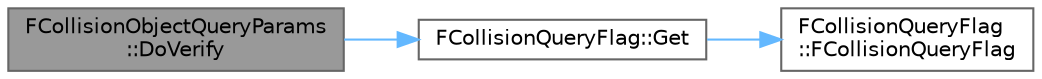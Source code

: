 digraph "FCollisionObjectQueryParams::DoVerify"
{
 // INTERACTIVE_SVG=YES
 // LATEX_PDF_SIZE
  bgcolor="transparent";
  edge [fontname=Helvetica,fontsize=10,labelfontname=Helvetica,labelfontsize=10];
  node [fontname=Helvetica,fontsize=10,shape=box,height=0.2,width=0.4];
  rankdir="LR";
  Node1 [id="Node000001",label="FCollisionObjectQueryParams\l::DoVerify",height=0.2,width=0.4,color="gray40", fillcolor="grey60", style="filled", fontcolor="black",tooltip=" "];
  Node1 -> Node2 [id="edge1_Node000001_Node000002",color="steelblue1",style="solid",tooltip=" "];
  Node2 [id="Node000002",label="FCollisionQueryFlag::Get",height=0.2,width=0.4,color="grey40", fillcolor="white", style="filled",URL="$db/d29/structFCollisionQueryFlag.html#a27ff30281d5b86a79e3343330e660038",tooltip=" "];
  Node2 -> Node3 [id="edge2_Node000002_Node000003",color="steelblue1",style="solid",tooltip=" "];
  Node3 [id="Node000003",label="FCollisionQueryFlag\l::FCollisionQueryFlag",height=0.2,width=0.4,color="grey40", fillcolor="white", style="filled",URL="$db/d29/structFCollisionQueryFlag.html#af2e8acfea2c7bd16d0a9df40fcdf9694",tooltip=" "];
}
